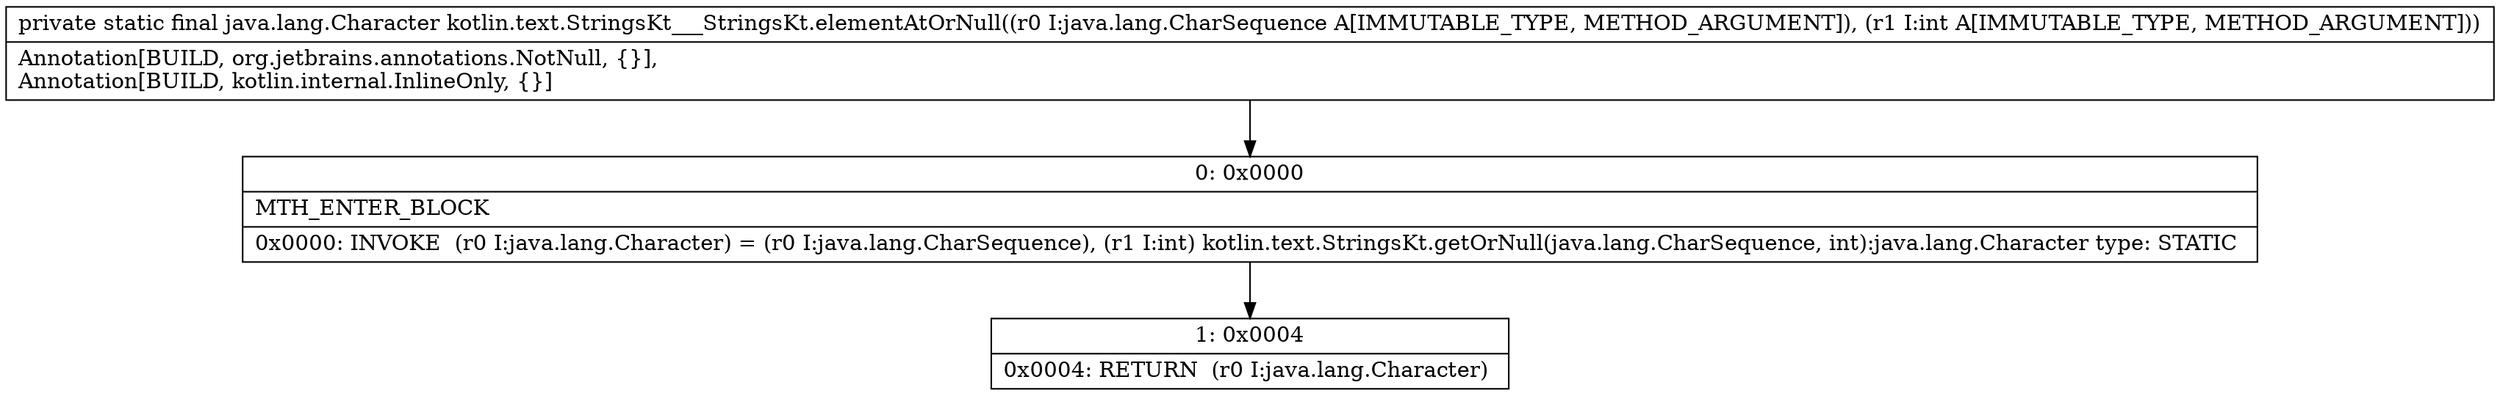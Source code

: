 digraph "CFG forkotlin.text.StringsKt___StringsKt.elementAtOrNull(Ljava\/lang\/CharSequence;I)Ljava\/lang\/Character;" {
Node_0 [shape=record,label="{0\:\ 0x0000|MTH_ENTER_BLOCK\l|0x0000: INVOKE  (r0 I:java.lang.Character) = (r0 I:java.lang.CharSequence), (r1 I:int) kotlin.text.StringsKt.getOrNull(java.lang.CharSequence, int):java.lang.Character type: STATIC \l}"];
Node_1 [shape=record,label="{1\:\ 0x0004|0x0004: RETURN  (r0 I:java.lang.Character) \l}"];
MethodNode[shape=record,label="{private static final java.lang.Character kotlin.text.StringsKt___StringsKt.elementAtOrNull((r0 I:java.lang.CharSequence A[IMMUTABLE_TYPE, METHOD_ARGUMENT]), (r1 I:int A[IMMUTABLE_TYPE, METHOD_ARGUMENT]))  | Annotation[BUILD, org.jetbrains.annotations.NotNull, \{\}], \lAnnotation[BUILD, kotlin.internal.InlineOnly, \{\}]\l}"];
MethodNode -> Node_0;
Node_0 -> Node_1;
}

